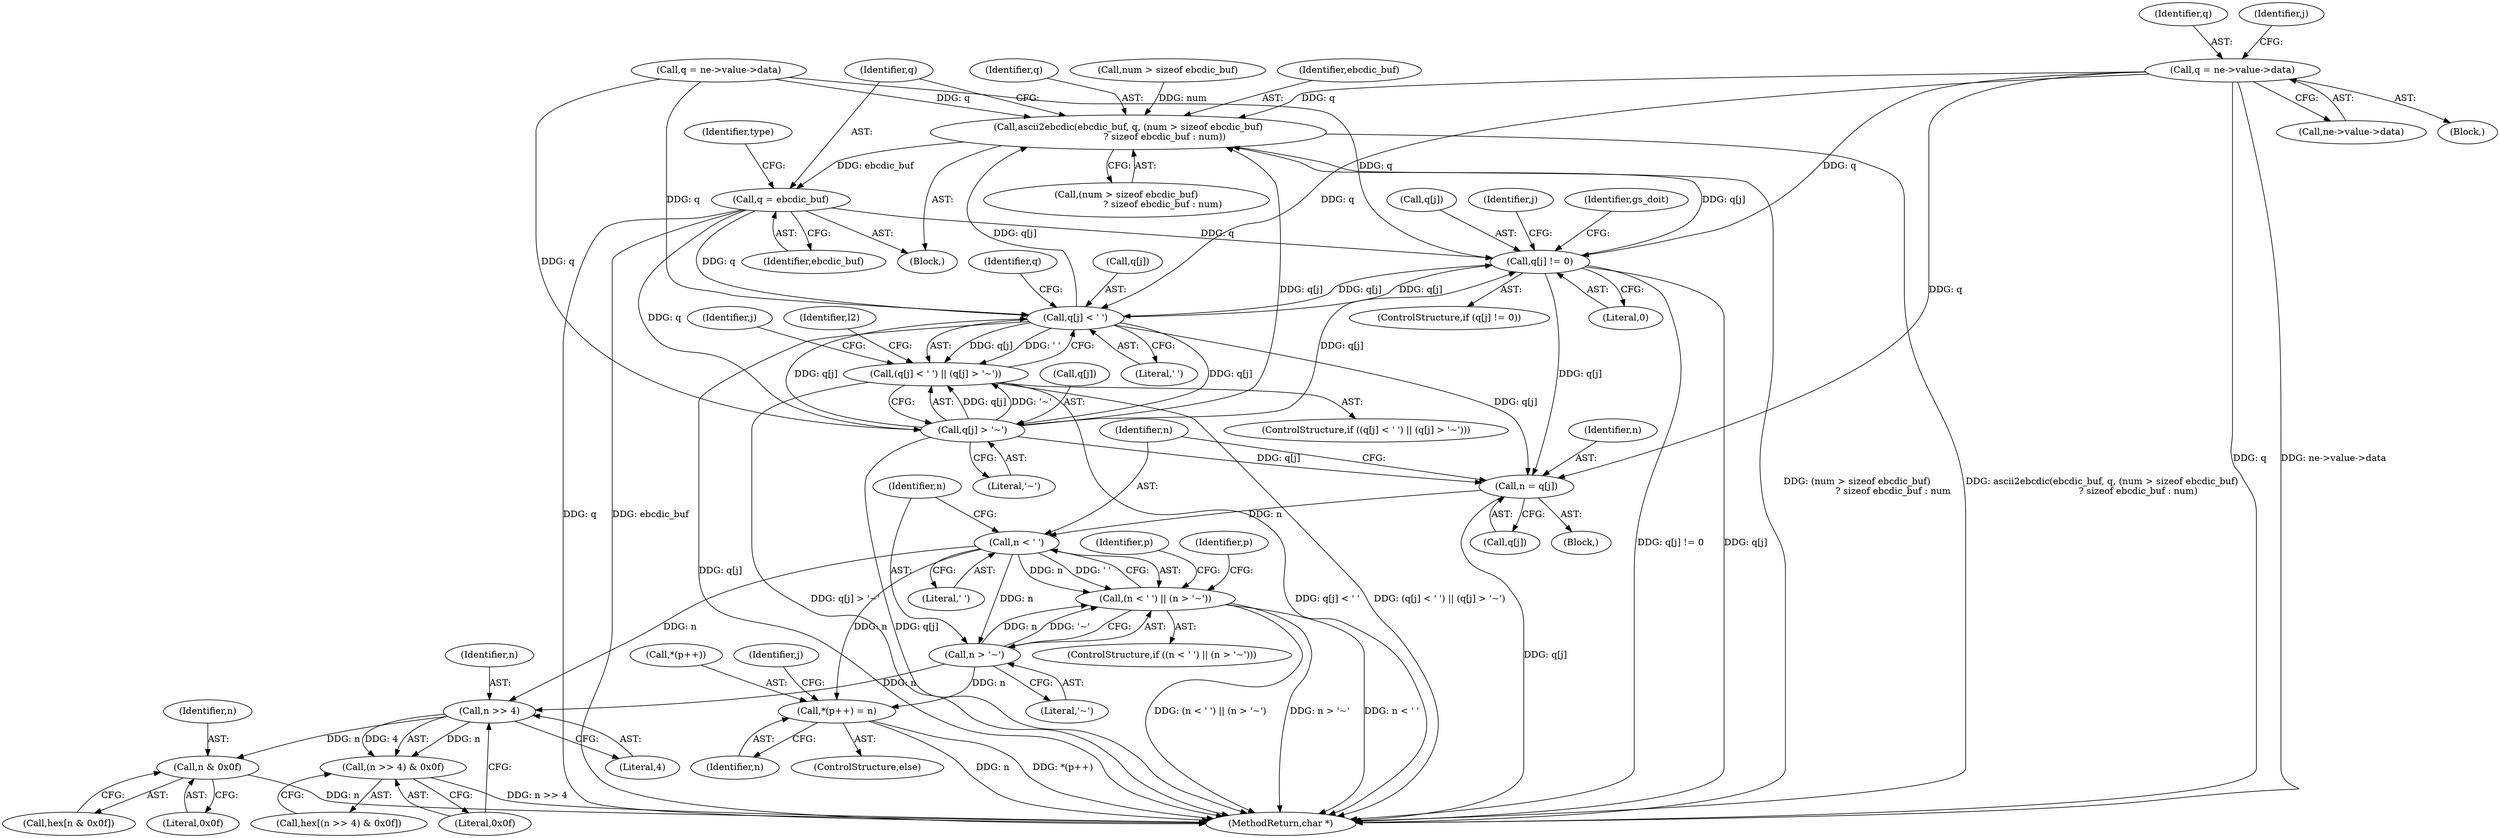 digraph "0_openssl_2919516136a4227d9e6d8f2fe66ef976aaf8c561@pointer" {
"1000549" [label="(Call,q = ne->value->data)"];
"1000306" [label="(Call,ascii2ebcdic(ebcdic_buf, q, (num > sizeof ebcdic_buf)\n                         ? sizeof ebcdic_buf : num))"];
"1000317" [label="(Call,q = ebcdic_buf)"];
"1000358" [label="(Call,q[j] != 0)"];
"1000461" [label="(Call,q[j] < ' ')"];
"1000460" [label="(Call,(q[j] < ' ') || (q[j] > '~'))"];
"1000466" [label="(Call,q[j] > '~')"];
"1000574" [label="(Call,n = q[j])"];
"1000581" [label="(Call,n < ' ')"];
"1000580" [label="(Call,(n < ' ') || (n > '~'))"];
"1000584" [label="(Call,n > '~')"];
"1000605" [label="(Call,n >> 4)"];
"1000604" [label="(Call,(n >> 4) & 0x0f)"];
"1000615" [label="(Call,n & 0x0f)"];
"1000619" [label="(Call,*(p++) = n)"];
"1000550" [label="(Identifier,q)"];
"1000584" [label="(Call,n > '~')"];
"1000468" [label="(Identifier,q)"];
"1000576" [label="(Call,q[j])"];
"1000616" [label="(Identifier,n)"];
"1000465" [label="(Literal,' ')"];
"1000574" [label="(Call,n = q[j])"];
"1000581" [label="(Call,n < ' ')"];
"1000580" [label="(Call,(n < ' ') || (n > '~'))"];
"1000622" [label="(Identifier,p)"];
"1000358" [label="(Call,q[j] != 0)"];
"1000318" [label="(Identifier,q)"];
"1000582" [label="(Identifier,n)"];
"1000585" [label="(Identifier,n)"];
"1000564" [label="(Identifier,j)"];
"1000319" [label="(Identifier,ebcdic_buf)"];
"1000583" [label="(Literal,' ')"];
"1000623" [label="(Identifier,n)"];
"1000586" [label="(Literal,'~')"];
"1000459" [label="(ControlStructure,if ((q[j] < ' ') || (q[j] > '~')))"];
"1000460" [label="(Call,(q[j] < ' ') || (q[j] > '~'))"];
"1000359" [label="(Call,q[j])"];
"1000362" [label="(Literal,0)"];
"1000323" [label="(Identifier,type)"];
"1000356" [label="(Identifier,j)"];
"1000605" [label="(Call,n >> 4)"];
"1000663" [label="(MethodReturn,char *)"];
"1000613" [label="(Call,hex[n & 0x0f])"];
"1000305" [label="(Block,)"];
"1000467" [label="(Call,q[j])"];
"1000309" [label="(Call,(num > sizeof ebcdic_buf)\n                         ? sizeof ebcdic_buf : num)"];
"1000575" [label="(Identifier,n)"];
"1000558" [label="(Identifier,j)"];
"1000549" [label="(Call,q = ne->value->data)"];
"1000447" [label="(Identifier,j)"];
"1000470" [label="(Literal,'~')"];
"1000591" [label="(Identifier,p)"];
"1000274" [label="(Call,q = ne->value->data)"];
"1000357" [label="(ControlStructure,if (q[j] != 0))"];
"1000607" [label="(Literal,4)"];
"1000551" [label="(Call,ne->value->data)"];
"1000602" [label="(Call,hex[(n >> 4) & 0x0f])"];
"1000615" [label="(Call,n & 0x0f)"];
"1000308" [label="(Identifier,q)"];
"1000310" [label="(Call,num > sizeof ebcdic_buf)"];
"1000307" [label="(Identifier,ebcdic_buf)"];
"1000461" [label="(Call,q[j] < ' ')"];
"1000604" [label="(Call,(n >> 4) & 0x0f)"];
"1000608" [label="(Literal,0x0f)"];
"1000619" [label="(Call,*(p++) = n)"];
"1000211" [label="(Block,)"];
"1000306" [label="(Call,ascii2ebcdic(ebcdic_buf, q, (num > sizeof ebcdic_buf)\n                         ? sizeof ebcdic_buf : num))"];
"1000466" [label="(Call,q[j] > '~')"];
"1000472" [label="(Identifier,l2)"];
"1000462" [label="(Call,q[j])"];
"1000618" [label="(ControlStructure,else)"];
"1000317" [label="(Call,q = ebcdic_buf)"];
"1000620" [label="(Call,*(p++))"];
"1000606" [label="(Identifier,n)"];
"1000565" [label="(Block,)"];
"1000617" [label="(Literal,0x0f)"];
"1000579" [label="(ControlStructure,if ((n < ' ') || (n > '~')))"];
"1000365" [label="(Identifier,gs_doit)"];
"1000549" -> "1000211"  [label="AST: "];
"1000549" -> "1000551"  [label="CFG: "];
"1000550" -> "1000549"  [label="AST: "];
"1000551" -> "1000549"  [label="AST: "];
"1000558" -> "1000549"  [label="CFG: "];
"1000549" -> "1000663"  [label="DDG: q"];
"1000549" -> "1000663"  [label="DDG: ne->value->data"];
"1000549" -> "1000306"  [label="DDG: q"];
"1000549" -> "1000358"  [label="DDG: q"];
"1000549" -> "1000461"  [label="DDG: q"];
"1000549" -> "1000574"  [label="DDG: q"];
"1000306" -> "1000305"  [label="AST: "];
"1000306" -> "1000309"  [label="CFG: "];
"1000307" -> "1000306"  [label="AST: "];
"1000308" -> "1000306"  [label="AST: "];
"1000309" -> "1000306"  [label="AST: "];
"1000318" -> "1000306"  [label="CFG: "];
"1000306" -> "1000663"  [label="DDG: (num > sizeof ebcdic_buf)\n                         ? sizeof ebcdic_buf : num"];
"1000306" -> "1000663"  [label="DDG: ascii2ebcdic(ebcdic_buf, q, (num > sizeof ebcdic_buf)\n                         ? sizeof ebcdic_buf : num)"];
"1000274" -> "1000306"  [label="DDG: q"];
"1000466" -> "1000306"  [label="DDG: q[j]"];
"1000358" -> "1000306"  [label="DDG: q[j]"];
"1000461" -> "1000306"  [label="DDG: q[j]"];
"1000310" -> "1000306"  [label="DDG: num"];
"1000306" -> "1000317"  [label="DDG: ebcdic_buf"];
"1000317" -> "1000305"  [label="AST: "];
"1000317" -> "1000319"  [label="CFG: "];
"1000318" -> "1000317"  [label="AST: "];
"1000319" -> "1000317"  [label="AST: "];
"1000323" -> "1000317"  [label="CFG: "];
"1000317" -> "1000663"  [label="DDG: q"];
"1000317" -> "1000663"  [label="DDG: ebcdic_buf"];
"1000317" -> "1000358"  [label="DDG: q"];
"1000317" -> "1000461"  [label="DDG: q"];
"1000317" -> "1000466"  [label="DDG: q"];
"1000358" -> "1000357"  [label="AST: "];
"1000358" -> "1000362"  [label="CFG: "];
"1000359" -> "1000358"  [label="AST: "];
"1000362" -> "1000358"  [label="AST: "];
"1000365" -> "1000358"  [label="CFG: "];
"1000356" -> "1000358"  [label="CFG: "];
"1000358" -> "1000663"  [label="DDG: q[j] != 0"];
"1000358" -> "1000663"  [label="DDG: q[j]"];
"1000274" -> "1000358"  [label="DDG: q"];
"1000466" -> "1000358"  [label="DDG: q[j]"];
"1000461" -> "1000358"  [label="DDG: q[j]"];
"1000358" -> "1000461"  [label="DDG: q[j]"];
"1000358" -> "1000574"  [label="DDG: q[j]"];
"1000461" -> "1000460"  [label="AST: "];
"1000461" -> "1000465"  [label="CFG: "];
"1000462" -> "1000461"  [label="AST: "];
"1000465" -> "1000461"  [label="AST: "];
"1000468" -> "1000461"  [label="CFG: "];
"1000460" -> "1000461"  [label="CFG: "];
"1000461" -> "1000663"  [label="DDG: q[j]"];
"1000461" -> "1000460"  [label="DDG: q[j]"];
"1000461" -> "1000460"  [label="DDG: ' '"];
"1000274" -> "1000461"  [label="DDG: q"];
"1000466" -> "1000461"  [label="DDG: q[j]"];
"1000461" -> "1000466"  [label="DDG: q[j]"];
"1000461" -> "1000574"  [label="DDG: q[j]"];
"1000460" -> "1000459"  [label="AST: "];
"1000460" -> "1000466"  [label="CFG: "];
"1000466" -> "1000460"  [label="AST: "];
"1000472" -> "1000460"  [label="CFG: "];
"1000447" -> "1000460"  [label="CFG: "];
"1000460" -> "1000663"  [label="DDG: q[j] < ' '"];
"1000460" -> "1000663"  [label="DDG: (q[j] < ' ') || (q[j] > '~')"];
"1000460" -> "1000663"  [label="DDG: q[j] > '~'"];
"1000466" -> "1000460"  [label="DDG: q[j]"];
"1000466" -> "1000460"  [label="DDG: '~'"];
"1000466" -> "1000470"  [label="CFG: "];
"1000467" -> "1000466"  [label="AST: "];
"1000470" -> "1000466"  [label="AST: "];
"1000466" -> "1000663"  [label="DDG: q[j]"];
"1000274" -> "1000466"  [label="DDG: q"];
"1000466" -> "1000574"  [label="DDG: q[j]"];
"1000574" -> "1000565"  [label="AST: "];
"1000574" -> "1000576"  [label="CFG: "];
"1000575" -> "1000574"  [label="AST: "];
"1000576" -> "1000574"  [label="AST: "];
"1000582" -> "1000574"  [label="CFG: "];
"1000574" -> "1000663"  [label="DDG: q[j]"];
"1000574" -> "1000581"  [label="DDG: n"];
"1000581" -> "1000580"  [label="AST: "];
"1000581" -> "1000583"  [label="CFG: "];
"1000582" -> "1000581"  [label="AST: "];
"1000583" -> "1000581"  [label="AST: "];
"1000585" -> "1000581"  [label="CFG: "];
"1000580" -> "1000581"  [label="CFG: "];
"1000581" -> "1000580"  [label="DDG: n"];
"1000581" -> "1000580"  [label="DDG: ' '"];
"1000581" -> "1000584"  [label="DDG: n"];
"1000581" -> "1000605"  [label="DDG: n"];
"1000581" -> "1000619"  [label="DDG: n"];
"1000580" -> "1000579"  [label="AST: "];
"1000580" -> "1000584"  [label="CFG: "];
"1000584" -> "1000580"  [label="AST: "];
"1000591" -> "1000580"  [label="CFG: "];
"1000622" -> "1000580"  [label="CFG: "];
"1000580" -> "1000663"  [label="DDG: (n < ' ') || (n > '~')"];
"1000580" -> "1000663"  [label="DDG: n > '~'"];
"1000580" -> "1000663"  [label="DDG: n < ' '"];
"1000584" -> "1000580"  [label="DDG: n"];
"1000584" -> "1000580"  [label="DDG: '~'"];
"1000584" -> "1000586"  [label="CFG: "];
"1000585" -> "1000584"  [label="AST: "];
"1000586" -> "1000584"  [label="AST: "];
"1000584" -> "1000605"  [label="DDG: n"];
"1000584" -> "1000619"  [label="DDG: n"];
"1000605" -> "1000604"  [label="AST: "];
"1000605" -> "1000607"  [label="CFG: "];
"1000606" -> "1000605"  [label="AST: "];
"1000607" -> "1000605"  [label="AST: "];
"1000608" -> "1000605"  [label="CFG: "];
"1000605" -> "1000604"  [label="DDG: n"];
"1000605" -> "1000604"  [label="DDG: 4"];
"1000605" -> "1000615"  [label="DDG: n"];
"1000604" -> "1000602"  [label="AST: "];
"1000604" -> "1000608"  [label="CFG: "];
"1000608" -> "1000604"  [label="AST: "];
"1000602" -> "1000604"  [label="CFG: "];
"1000604" -> "1000663"  [label="DDG: n >> 4"];
"1000615" -> "1000613"  [label="AST: "];
"1000615" -> "1000617"  [label="CFG: "];
"1000616" -> "1000615"  [label="AST: "];
"1000617" -> "1000615"  [label="AST: "];
"1000613" -> "1000615"  [label="CFG: "];
"1000615" -> "1000663"  [label="DDG: n"];
"1000619" -> "1000618"  [label="AST: "];
"1000619" -> "1000623"  [label="CFG: "];
"1000620" -> "1000619"  [label="AST: "];
"1000623" -> "1000619"  [label="AST: "];
"1000564" -> "1000619"  [label="CFG: "];
"1000619" -> "1000663"  [label="DDG: n"];
"1000619" -> "1000663"  [label="DDG: *(p++)"];
}
